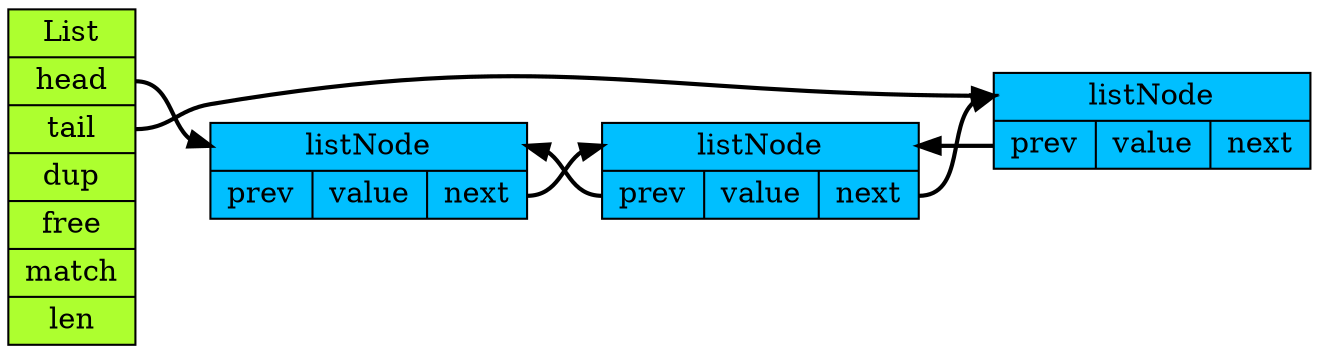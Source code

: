 digraph list {

    rankdir=LR;

    node [shape=record, style = filled, fillcolor = "deepskyblue"];

    edge [style = bold];

    list_node_1 [label = "<head>listNode |{<prev> prev| value|<next> next}"];
    list_node_2 [label = "<head>listNode |{<prev> prev| value|<next> next}"];
    list_node_3 [label = "<head>listNode |{<prev> prev| value|<next> next}"];

    list_node_1:next -> list_node_2:head;
    list_node_2:next -> list_node_3:head;

    list_node_2:prev -> list_node_1:head;
    list_node_3:prev -> list_node_2:head;

    node [style = filled, fillcolor = "greenyellow"];
    list [label = "List | <head> head | <tail> tail | dup | free | match | len"];

    list:head -> list_node_1:head;
    list:tail -> list_node_3:head;
}
